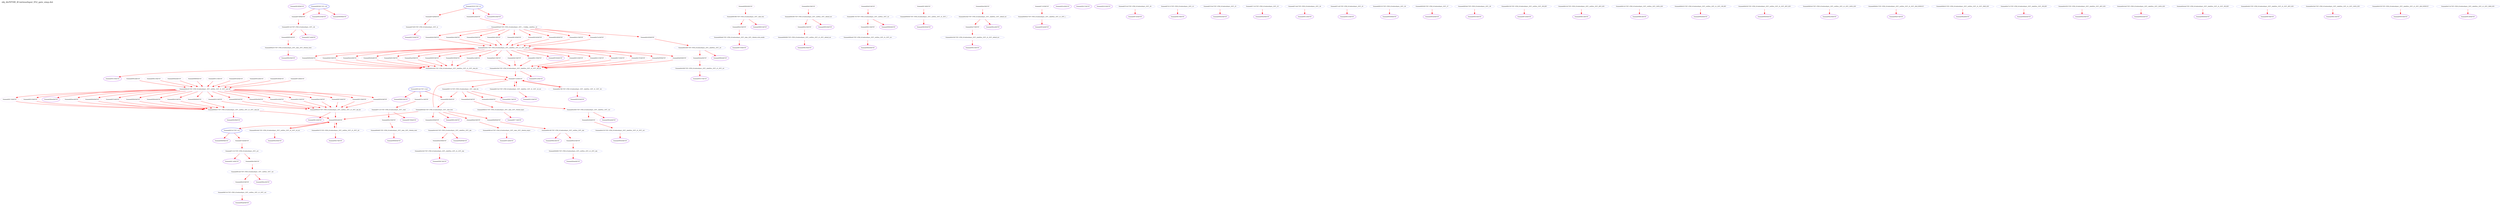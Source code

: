 digraph v3graph {
	graph	[label="obj_dir/VFSM_4ContinueInput_052_gate_simp.dot",
		 labelloc=t, labeljust=l,
		 //size="7.5,10",
		 rankdir=TB];
	n0	[fontsize=8 label="0xaaaaab965680@TOP", color=purple];
	n1	[fontsize=8 label="0xaaaaab87b8f0@TOP", color=purple, style=dotted];
	n2	[fontsize=8 label="0xaaaaab880460 TOP->clk", color=blue];
	n3	[fontsize=8 label="0xaaaaab8812e0 TOP->FSM_4ContinueInput__DOT__clk", color=blue, style=dotted];
	n4	[fontsize=8 label="0xaaaaab87ba80@TOP", color=purple, style=dotted];
	n5	[fontsize=8 label="0xaaaaab5f5020 TOP->in", color=blue];
	n6	[fontsize=8 label="0xaaaaab87bf30 TOP->FSM_4ContinueInput__DOT__in", color=blue, style=dotted];
	n7	[fontsize=8 label="0xaaaaab87bc10@TOP", color=purple, style=dotted];
	n8	[fontsize=8 label="0xaaaaab881da0 TOP->reset", color=blue];
	n9	[fontsize=8 label="0xaaaaab87c120 TOP->FSM_4ContinueInput__DOT__reset", color=blue, style=dotted];
	n10	[fontsize=8 label="0xaaaaab87bda0@TOP", color=purple, style=dotted];
	n11	[fontsize=8 label="0xaaaaab8823c0 TOP->out", color=blue];
	n12	[fontsize=8 label="0xaaaaab87c310 TOP->FSM_4ContinueInput__DOT__out", color=blue, style=dotted];
	n13	[fontsize=8 label="0xaaaaab885a60@TOP", color=purple, style=dotted];
	n14	[fontsize=8 label="0xaaaaab889a60 TOP->FSM_4ContinueInput__DOT____Vcellinp__stateMux__lut", color=blue, style=dotted];
	n15	[fontsize=8 label="0xaaaaab889f20@TOP", color=purple, style=dotted];
	n16	[fontsize=8 label="0xaaaaab88ae20 TOP->FSM_4ContinueInput__DOT__state__DOT__Module_clock", color=blue, style=dotted];
	n17	[fontsize=8 label="0xaaaaab88a220@TOP", color=purple, style=dotted];
	n18	[fontsize=8 label="0xaaaaab88af00 TOP->FSM_4ContinueInput__DOT__state__DOT__Module_reset", color=blue, style=dotted];
	n19	[fontsize=8 label="0xaaaaab88a520@TOP", color=purple, style=dotted];
	n20	[fontsize=8 label="0xaaaaab885980 TOP->FSM_4ContinueInput__DOT__state_wen", color=blue, style=dotted];
	n21	[fontsize=8 label="0xaaaaab88afe0 TOP->FSM_4ContinueInput__DOT__state__DOT__Module_write_enable", color=blue, style=dotted];
	n22	[fontsize=8 label="0xaaaaab88a820@TOP", color=purple, style=dotted];
	n23	[fontsize=8 label="0xaaaaab8857c0 TOP->FSM_4ContinueInput__DOT__state_din", color=blue, style=dotted];
	n24	[fontsize=8 label="0xaaaaab88b0c0 TOP->FSM_4ContinueInput__DOT__state__DOT__Module_input", color=blue, style=dotted];
	n25	[fontsize=8 label="0xaaaaab88ab20@TOP", color=purple, style=dotted];
	n26	[fontsize=8 label="0xaaaaab8858a0 TOP->FSM_4ContinueInput__DOT__state_dout", color=blue, style=dotted];
	n27	[fontsize=8 label="0xaaaaab88b1a0 TOP->FSM_4ContinueInput__DOT__state__DOT__Module_output", color=blue, style=dotted];
	n28	[fontsize=8 label="0xaaaaab88bc00@TOP", color=purple, style=dotted];
	n29	[fontsize=8 label="0xaaaaab88c4a0 TOP->FSM_4ContinueInput__DOT__outMux__DOT__out", color=blue, style=dotted];
	n30	[fontsize=8 label="0xaaaaab88bf00@TOP", color=purple, style=dotted];
	n31	[fontsize=8 label="0xaaaaab88c580 TOP->FSM_4ContinueInput__DOT__outMux__DOT__key", color=blue, style=dotted];
	n32	[fontsize=8 label="0xaaaaab88c820@TOP", color=purple, style=dotted];
	n33	[fontsize=8 label="0xaaaaab88d7a0 TOP->FSM_4ContinueInput__DOT__outMux__DOT__i0__DOT__out", color=blue, style=dotted];
	n34	[fontsize=8 label="0xaaaaab88cb20@TOP", color=purple, style=dotted];
	n35	[fontsize=8 label="0xaaaaab88d880 TOP->FSM_4ContinueInput__DOT__outMux__DOT__i0__DOT__key", color=blue, style=dotted];
	n36	[fontsize=8 label="0xaaaaab88ce20@TOP", color=purple, style=dotted];
	n37	[fontsize=8 label="0xaaaaab88c660 TOP->FSM_4ContinueInput__DOT__outMux__DOT__default_out", color=blue, style=dotted];
	n38	[fontsize=8 label="0xaaaaab88d960 TOP->FSM_4ContinueInput__DOT__outMux__DOT__i0__DOT__default_out", color=blue, style=dotted];
	n39	[fontsize=8 label="0xaaaaab88d120@TOP", color=purple, style=dotted];
	n40	[fontsize=8 label="0xaaaaab88c740 TOP->FSM_4ContinueInput__DOT__outMux__DOT__lut", color=blue, style=dotted];
	n41	[fontsize=8 label="0xaaaaab88da40 TOP->FSM_4ContinueInput__DOT__outMux__DOT__i0__DOT__lut", color=blue, style=dotted];
	n42	[fontsize=8 label="0xaaaaab88dea0@TOP", color=purple, style=dotted];
	n43	[fontsize=8 label="0xaaaaab88dc00 TOP->FSM_4ContinueInput__DOT__outMux__DOT__i0__DOT__pair_list", color=blue, style=dotted];
	n44	[fontsize=8 label="0xaaaaab88e3c0@TOP", color=purple, style=dotted];
	n45	[fontsize=8 label="0xaaaaab88ddc0 TOP->FSM_4ContinueInput__DOT__outMux__DOT__i0__DOT__data_list", color=blue, style=dotted];
	n46	[fontsize=8 label="0xaaaaab88ee10@TOP", color=purple, style=dotted];
	n47	[fontsize=8 label="0xaaaaab88dce0 TOP->FSM_4ContinueInput__DOT__outMux__DOT__i0__DOT__key_list", color=blue, style=dotted];
	n48	[fontsize=8 label="0xaaaaab88f860@TOP", color=purple, style=dotted];
	n49	[fontsize=8 label="0xaaaaab88fd80@TOP", color=purple, style=dotted];
	n50	[fontsize=8 label="0xaaaaab8907d0@TOP", color=purple, style=dotted];
	n51	[fontsize=8 label="0xaaaaab891220@TOP", color=purple, style=dotted];
	n52	[fontsize=8 label="0xaaaaab891740@TOP", color=purple, style=dotted];
	n53	[fontsize=8 label="0xaaaaab892190@TOP", color=purple, style=dotted];
	n54	[fontsize=8 label="0xaaaaab892be0@TOP", color=purple, style=dotted];
	n55	[fontsize=8 label="0xaaaaab893100@TOP", color=purple, style=dotted];
	n56	[fontsize=8 label="0xaaaaab893b50@TOP", color=purple, style=dotted];
	n57	[fontsize=8 label="0xaaaaab8945a0@TOP", color=purple, style=dotted];
	n58	[fontsize=8 label="0xaaaaab894ac0@TOP", color=purple, style=dotted];
	n59	[fontsize=8 label="0xaaaaab895510@TOP", color=purple, style=dotted];
	n60	[fontsize=8 label="0xaaaaab895f60@TOP", color=purple, style=dotted];
	n61	[fontsize=8 label="0xaaaaab896480@TOP", color=purple, style=dotted];
	n62	[fontsize=8 label="0xaaaaab896f50@TOP", color=purple, style=dotted];
	n63	[fontsize=8 label="0xaaaaab897a60@TOP", color=purple, style=dotted];
	n64	[fontsize=8 label="0xaaaaab897fc0@TOP", color=purple, style=dotted];
	n65	[fontsize=8 label="0xaaaaab898a90@TOP", color=purple, style=dotted];
	n66	[fontsize=8 label="0xaaaaab8995a0@TOP", color=purple, style=dotted];
	n67	[fontsize=8 label="0xaaaaab899b00@TOP", color=purple, style=dotted];
	n68	[fontsize=8 label="0xaaaaab89a5d0@TOP", color=purple, style=dotted];
	n69	[fontsize=8 label="0xaaaaab89b130@TOP", color=purple, style=dotted];
	n70	[fontsize=8 label="0xaaaaab89b6e0@TOP", color=purple, style=dotted];
	n71	[fontsize=8 label="0xaaaaab89c250@TOP", color=purple, style=dotted];
	n72	[fontsize=8 label="0xaaaaab9680e0@TOP", color=purple, style=dotted];
	n73	[fontsize=8 label="0xaaaaab89cdb0 TOP->FSM_4ContinueInput__DOT__outMux__DOT__i0__DOT__lut_out", color=blue, style=dotted];
	n74	[fontsize=8 label="0xaaaaab89cf70 TOP->FSM_4ContinueInput__DOT__outMux__DOT__i0__DOT__hit", color=blue, style=dotted];
	n75	[fontsize=8 label="0xaaaaab967ef0@TOP", color=purple, style=dotted];
	n76	[fontsize=8 label="0xaaaaab89d0d0 TOP->FSM_4ContinueInput__DOT__outMux__DOT__i0__DOT__i", color=blue, style=dotted];
	n77	[fontsize=8 label="0xaaaaab8a2d00@TOP", color=purple, style=dotted];
	n78	[fontsize=8 label="0xaaaaab8a3b60 TOP->FSM_4ContinueInput__DOT__stateMux__DOT__out", color=blue, style=dotted];
	n79	[fontsize=8 label="0xaaaaab8a3080@TOP", color=purple, style=dotted];
	n80	[fontsize=8 label="0xaaaaab8a3c80 TOP->FSM_4ContinueInput__DOT__stateMux__DOT__key", color=blue, style=dotted];
	n81	[fontsize=8 label="0xaaaaab8a3400@TOP", color=purple, style=dotted];
	n82	[fontsize=8 label="0xaaaaab8a3e80 TOP->FSM_4ContinueInput__DOT__stateMux__DOT__lut", color=blue, style=dotted];
	n83	[fontsize=8 label="0xaaaaab8a3fe0@TOP", color=purple, style=dotted];
	n84	[fontsize=8 label="0xaaaaab8a5320 TOP->FSM_4ContinueInput__DOT__stateMux__DOT__i0__DOT__out", color=blue, style=dotted];
	n85	[fontsize=8 label="0xaaaaab8a4360@TOP", color=purple, style=dotted];
	n86	[fontsize=8 label="0xaaaaab8a5440 TOP->FSM_4ContinueInput__DOT__stateMux__DOT__i0__DOT__key", color=blue, style=dotted];
	n87	[fontsize=8 label="0xaaaaab8a4720@TOP", color=purple, style=dotted];
	n88	[fontsize=8 label="0xaaaaab8a3da0 TOP->FSM_4ContinueInput__DOT__stateMux__DOT__default_out", color=blue, style=dotted];
	n89	[fontsize=8 label="0xaaaaab8a5560 TOP->FSM_4ContinueInput__DOT__stateMux__DOT__i0__DOT__default_out", color=blue, style=dotted];
	n90	[fontsize=8 label="0xaaaaab8a4ae0@TOP", color=purple, style=dotted];
	n91	[fontsize=8 label="0xaaaaab8a5680 TOP->FSM_4ContinueInput__DOT__stateMux__DOT__i0__DOT__lut", color=blue, style=dotted];
	n92	[fontsize=8 label="0xaaaaab8a5c20@TOP", color=purple, style=dotted];
	n93	[fontsize=8 label="0xaaaaab8a58c0 TOP->FSM_4ContinueInput__DOT__stateMux__DOT__i0__DOT__pair_list", color=blue, style=dotted];
	n94	[fontsize=8 label="0xaaaaab8a6530@TOP", color=purple, style=dotted];
	n95	[fontsize=8 label="0xaaaaab8a5b00 TOP->FSM_4ContinueInput__DOT__stateMux__DOT__i0__DOT__data_list", color=blue, style=dotted];
	n96	[fontsize=8 label="0xaaaaab8a7050@TOP", color=purple, style=dotted];
	n97	[fontsize=8 label="0xaaaaab8a59e0 TOP->FSM_4ContinueInput__DOT__stateMux__DOT__i0__DOT__key_list", color=blue, style=dotted];
	n98	[fontsize=8 label="0xaaaaab8a7bc0@TOP", color=purple, style=dotted];
	n99	[fontsize=8 label="0xaaaaab8a8520@TOP", color=purple, style=dotted];
	n100	[fontsize=8 label="0xaaaaab8a9090@TOP", color=purple, style=dotted];
	n101	[fontsize=8 label="0xaaaaab8a9c00@TOP", color=purple, style=dotted];
	n102	[fontsize=8 label="0xaaaaab8aa560@TOP", color=purple, style=dotted];
	n103	[fontsize=8 label="0xaaaaab8ab0d0@TOP", color=purple, style=dotted];
	n104	[fontsize=8 label="0xaaaaab8abc40@TOP", color=purple, style=dotted];
	n105	[fontsize=8 label="0xaaaaab8ac5a0@TOP", color=purple, style=dotted];
	n106	[fontsize=8 label="0xaaaaab8ad110@TOP", color=purple, style=dotted];
	n107	[fontsize=8 label="0xaaaaab8adc80@TOP", color=purple, style=dotted];
	n108	[fontsize=8 label="0xaaaaab8ae5e0@TOP", color=purple, style=dotted];
	n109	[fontsize=8 label="0xaaaaab8af150@TOP", color=purple, style=dotted];
	n110	[fontsize=8 label="0xaaaaab8afcc0@TOP", color=purple, style=dotted];
	n111	[fontsize=8 label="0xaaaaab8b0620@TOP", color=purple, style=dotted];
	n112	[fontsize=8 label="0xaaaaab8b1190@TOP", color=purple, style=dotted];
	n113	[fontsize=8 label="0xaaaaab8b1d00@TOP", color=purple, style=dotted];
	n114	[fontsize=8 label="0xaaaaab8b2660@TOP", color=purple, style=dotted];
	n115	[fontsize=8 label="0xaaaaab8b31d0@TOP", color=purple, style=dotted];
	n116	[fontsize=8 label="0xaaaaab8b3d40@TOP", color=purple, style=dotted];
	n117	[fontsize=8 label="0xaaaaab8b46a0@TOP", color=purple, style=dotted];
	n118	[fontsize=8 label="0xaaaaab8b5210@TOP", color=purple, style=dotted];
	n119	[fontsize=8 label="0xaaaaab8b5d80@TOP", color=purple, style=dotted];
	n120	[fontsize=8 label="0xaaaaab8b66e0@TOP", color=purple, style=dotted];
	n121	[fontsize=8 label="0xaaaaab8b7250@TOP", color=purple, style=dotted];
	n122	[fontsize=8 label="0xaaaaab9755b0@TOP", color=purple, style=dotted];
	n123	[fontsize=8 label="0xaaaaab8b7dc0 TOP->FSM_4ContinueInput__DOT__stateMux__DOT__i0__DOT__lut_out", color=blue, style=dotted];
	n124	[fontsize=8 label="0xaaaaab8b7f80 TOP->FSM_4ContinueInput__DOT__stateMux__DOT__i0__DOT__hit", color=blue, style=dotted];
	n125	[fontsize=8 label="0xaaaaab975430@TOP", color=purple, style=dotted];
	n126	[fontsize=8 label="0xaaaaab8b80a0 TOP->FSM_4ContinueInput__DOT__stateMux__DOT__i0__DOT__i", color=blue, style=dotted];
	n127	[fontsize=8 label="0xaaaaab965a00@TOP", color=purple];
	n128	[fontsize=8 label="0xaaaaab889b40@TOP", color=purple, style=dotted];
	n129	[fontsize=8 label="0xaaaaab8be1f0@TOP", color=purple, style=dotted];
	n130	[fontsize=8 label="0xaaaaab8be610@TOP", color=purple, style=dotted];
	n131	[fontsize=8 label="0xaaaaab8bea30@TOP", color=purple, style=dotted];
	n132	[fontsize=8 label="0xaaaaab965d30@TOP", color=purple];
	n133	[fontsize=8 label="0xaaaaab88b280@TOP", color=purple, style=dotted];
	n134	[fontsize=8 label="0xaaaaab965f70@TOP", color=purple];
	n135	[fontsize=8 label="0xaaaaab965050@TOP", color=purple];
	n136	[fontsize=8 label="0xaaaaab9669f0@TOP", color=purple];
	n137	[fontsize=8 label="0xaaaaab9662d0@TOP", color=purple];
	n138	[fontsize=8 label="0xaaaaab966620@TOP", color=purple];
	n139	[fontsize=8 label="0xaaaaab966f90@TOP", color=purple];
	n140	[fontsize=8 label="0xaaaaab9672e0@TOP", color=purple];
	n141	[fontsize=8 label="0xaaaaab967630@TOP", color=purple];
	n142	[fontsize=8 label="0xaaaaab967980@TOP", color=purple];
	n143	[fontsize=8 label="0xaaaaab967cd0@TOP", color=purple];
	n144	[fontsize=8 label="0xaaaaab967de0@TOP", color=purple];
	n145	[fontsize=8 label="0xaaaaab87b1e0 TOP->FSM_4ContinueInput__DOT__S0", color=blue, style=dotted];
	n146	[fontsize=8 label="0xaaaaab9847f0@TOP", color=purple];
	n147	[fontsize=8 label="0xaaaaab87d110 TOP->FSM_4ContinueInput__DOT__S1", color=blue, style=dotted];
	n148	[fontsize=8 label="0xaaaaab984b40@TOP", color=purple];
	n149	[fontsize=8 label="0xaaaaab87d2a0 TOP->FSM_4ContinueInput__DOT__S2", color=blue, style=dotted];
	n150	[fontsize=8 label="0xaaaaab984e90@TOP", color=purple];
	n151	[fontsize=8 label="0xaaaaab87c7a0 TOP->FSM_4ContinueInput__DOT__S3", color=blue, style=dotted];
	n152	[fontsize=8 label="0xaaaaab9851e0@TOP", color=purple];
	n153	[fontsize=8 label="0xaaaaab87c4a0 TOP->FSM_4ContinueInput__DOT__S4", color=blue, style=dotted];
	n154	[fontsize=8 label="0xaaaaab985530@TOP", color=purple];
	n155	[fontsize=8 label="0xaaaaab87cc40 TOP->FSM_4ContinueInput__DOT__S5", color=blue, style=dotted];
	n156	[fontsize=8 label="0xaaaaab985880@TOP", color=purple];
	n157	[fontsize=8 label="0xaaaaab885520 TOP->FSM_4ContinueInput__DOT__S6", color=blue, style=dotted];
	n158	[fontsize=8 label="0xaaaaab985bd0@TOP", color=purple];
	n159	[fontsize=8 label="0xaaaaab885600 TOP->FSM_4ContinueInput__DOT__S7", color=blue, style=dotted];
	n160	[fontsize=8 label="0xaaaaab985f20@TOP", color=purple];
	n161	[fontsize=8 label="0xaaaaab8856e0 TOP->FSM_4ContinueInput__DOT__S8", color=blue, style=dotted];
	n162	[fontsize=8 label="0xaaaaab986270@TOP", color=purple];
	n163	[fontsize=8 label="0xaaaaab9865c0@TOP", color=purple];
	n164	[fontsize=8 label="0xaaaaab986910@TOP", color=purple];
	n165	[fontsize=8 label="0xaaaaab986c60@TOP", color=purple];
	n166	[fontsize=8 label="0xaaaaab986fb0@TOP", color=purple];
	n167	[fontsize=8 label="0xaaaaab987300@TOP", color=purple];
	n168	[fontsize=8 label="0xaaaaab987710@TOP", color=purple];
	n169	[fontsize=8 label="0xaaaaab987ae0@TOP", color=purple];
	n170	[fontsize=8 label="0xaaaaab987ed0@TOP", color=purple];
	n171	[fontsize=8 label="0xaaaaab88c200 TOP->FSM_4ContinueInput__DOT__outMux__DOT__NR_KEY", color=blue, style=dotted];
	n172	[fontsize=8 label="0xaaaaab9882c0@TOP", color=purple];
	n173	[fontsize=8 label="0xaaaaab88c2e0 TOP->FSM_4ContinueInput__DOT__outMux__DOT__KEY_LEN", color=blue, style=dotted];
	n174	[fontsize=8 label="0xaaaaab9886c0@TOP", color=purple];
	n175	[fontsize=8 label="0xaaaaab88c3c0 TOP->FSM_4ContinueInput__DOT__outMux__DOT__DATA_LEN", color=blue, style=dotted];
	n176	[fontsize=8 label="0xaaaaab988ac0@TOP", color=purple];
	n177	[fontsize=8 label="0xaaaaab988ec0@TOP", color=purple];
	n178	[fontsize=8 label="0xaaaaab9892d0@TOP", color=purple];
	n179	[fontsize=8 label="0xaaaaab9896d0@TOP", color=purple];
	n180	[fontsize=8 label="0xaaaaab989a80@TOP", color=purple];
	n181	[fontsize=8 label="0xaaaaab88d420 TOP->FSM_4ContinueInput__DOT__outMux__DOT__i0__DOT__NR_KEY", color=blue, style=dotted];
	n182	[fontsize=8 label="0xaaaaab989e90@TOP", color=purple];
	n183	[fontsize=8 label="0xaaaaab88d500 TOP->FSM_4ContinueInput__DOT__outMux__DOT__i0__DOT__KEY_LEN", color=blue, style=dotted];
	n184	[fontsize=8 label="0xaaaaab98a260@TOP", color=purple];
	n185	[fontsize=8 label="0xaaaaab88d5e0 TOP->FSM_4ContinueInput__DOT__outMux__DOT__i0__DOT__DATA_LEN", color=blue, style=dotted];
	n186	[fontsize=8 label="0xaaaaab98a670@TOP", color=purple];
	n187	[fontsize=8 label="0xaaaaab88d6c0 TOP->FSM_4ContinueInput__DOT__outMux__DOT__i0__DOT__HAS_DEFAULT", color=blue, style=dotted];
	n188	[fontsize=8 label="0xaaaaab98aab0@TOP", color=purple];
	n189	[fontsize=8 label="0xaaaaab98aea0@TOP", color=purple];
	n190	[fontsize=8 label="0xaaaaab98b290@TOP", color=purple];
	n191	[fontsize=8 label="0xaaaaab98b6e0@TOP", color=purple];
	n192	[fontsize=8 label="0xaaaaab98baf0@TOP", color=purple];
	n193	[fontsize=8 label="0xaaaaab88db20 TOP->FSM_4ContinueInput__DOT__outMux__DOT__i0__DOT__PAIR_LEN", color=blue, style=dotted];
	n194	[fontsize=8 label="0xaaaaab98bed0@TOP", color=purple];
	n195	[fontsize=8 label="0xaaaaab98c2e0@TOP", color=purple];
	n196	[fontsize=8 label="0xaaaaab98c6f0@TOP", color=purple];
	n197	[fontsize=8 label="0xaaaaab98cb00@TOP", color=purple];
	n198	[fontsize=8 label="0xaaaaab98cf70@TOP", color=purple];
	n199	[fontsize=8 label="0xaaaaab98d360@TOP", color=purple];
	n200	[fontsize=8 label="0xaaaaab98d8a0@TOP", color=purple];
	n201	[fontsize=8 label="0xaaaaab8a37c0 TOP->FSM_4ContinueInput__DOT__stateMux__DOT__NR_KEY", color=blue, style=dotted];
	n202	[fontsize=8 label="0xaaaaab98dc90@TOP", color=purple];
	n203	[fontsize=8 label="0xaaaaab8a3920 TOP->FSM_4ContinueInput__DOT__stateMux__DOT__KEY_LEN", color=blue, style=dotted];
	n204	[fontsize=8 label="0xaaaaab98e0a0@TOP", color=purple];
	n205	[fontsize=8 label="0xaaaaab8a3a40 TOP->FSM_4ContinueInput__DOT__stateMux__DOT__DATA_LEN", color=blue, style=dotted];
	n206	[fontsize=8 label="0xaaaaab98e4a0@TOP", color=purple];
	n207	[fontsize=8 label="0xaaaaab98e890@TOP", color=purple];
	n208	[fontsize=8 label="0xaaaaab98eca0@TOP", color=purple];
	n209	[fontsize=8 label="0xaaaaab98f0a0@TOP", color=purple];
	n210	[fontsize=8 label="0xaaaaab98f460@TOP", color=purple];
	n211	[fontsize=8 label="0xaaaaab8a4ea0 TOP->FSM_4ContinueInput__DOT__stateMux__DOT__i0__DOT__NR_KEY", color=blue, style=dotted];
	n212	[fontsize=8 label="0xaaaaab98f7f0@TOP", color=purple];
	n213	[fontsize=8 label="0xaaaaab8a4fc0 TOP->FSM_4ContinueInput__DOT__stateMux__DOT__i0__DOT__KEY_LEN", color=blue, style=dotted];
	n214	[fontsize=8 label="0xaaaaab98fc10@TOP", color=purple];
	n215	[fontsize=8 label="0xaaaaab8a50e0 TOP->FSM_4ContinueInput__DOT__stateMux__DOT__i0__DOT__DATA_LEN", color=blue, style=dotted];
	n216	[fontsize=8 label="0xaaaaab990030@TOP", color=purple];
	n217	[fontsize=8 label="0xaaaaab8a5200 TOP->FSM_4ContinueInput__DOT__stateMux__DOT__i0__DOT__HAS_DEFAULT", color=blue, style=dotted];
	n218	[fontsize=8 label="0xaaaaab990440@TOP", color=purple];
	n219	[fontsize=8 label="0xaaaaab990870@TOP", color=purple];
	n220	[fontsize=8 label="0xaaaaab990c50@TOP", color=purple];
	n221	[fontsize=8 label="0xaaaaab991070@TOP", color=purple];
	n222	[fontsize=8 label="0xaaaaab991480@TOP", color=purple];
	n223	[fontsize=8 label="0xaaaaab8a57a0 TOP->FSM_4ContinueInput__DOT__stateMux__DOT__i0__DOT__PAIR_LEN", color=blue, style=dotted];
	n224	[fontsize=8 label="0xaaaaab9918b0@TOP", color=purple];
	n225	[fontsize=8 label="0xaaaaab991ce0@TOP", color=purple];
	n226	[fontsize=8 label="0xaaaaab992100@TOP", color=purple];
	n227	[fontsize=8 label="0xaaaaab992530@TOP", color=purple];
	n228	[fontsize=8 label="0xaaaaab992930@TOP", color=purple];
	n229	[fontsize=8 label="0xaaaaab992da0@TOP", color=purple];
	n1 -> n3 [fontsize=8 label="" weight=1 color=red];
	n2 -> n1 [fontsize=8 label="" weight=1 color=red];
	n2 -> n132 [fontsize=8 label="" weight=1 color=red];
	n2 -> n136 [fontsize=8 label="" weight=1 color=red];
	n3 -> n15 [fontsize=8 label="" weight=1 color=red];
	n3 -> n140 [fontsize=8 label="" weight=1 color=red];
	n4 -> n6 [fontsize=8 label="" weight=1 color=red];
	n5 -> n4 [fontsize=8 label="" weight=1 color=red];
	n5 -> n13 [fontsize=8 label="" weight=9 color=red];
	n5 -> n137 [fontsize=8 label="" weight=1 color=red];
	n6 -> n141 [fontsize=8 label="" weight=1 color=red];
	n7 -> n9 [fontsize=8 label="" weight=1 color=red];
	n8 -> n7 [fontsize=8 label="" weight=1 color=red];
	n8 -> n133 [fontsize=8 label="" weight=1 color=red];
	n8 -> n138 [fontsize=8 label="" weight=1 color=red];
	n9 -> n17 [fontsize=8 label="" weight=1 color=red];
	n9 -> n142 [fontsize=8 label="" weight=1 color=red];
	n10 -> n12 [fontsize=8 label="" weight=1 color=red];
	n11 -> n10 [fontsize=8 label="" weight=1 color=red];
	n11 -> n139 [fontsize=8 label="" weight=1 color=red];
	n12 -> n28 [fontsize=8 label="" weight=1 color=red];
	n12 -> n143 [fontsize=8 label="" weight=1 color=red];
	n13 -> n14 [fontsize=8 label="" weight=1 color=red];
	n14 -> n81 [fontsize=8 label="" weight=1 color=red];
	n14 -> n92 [fontsize=8 label="" weight=1 color=red];
	n14 -> n98 [fontsize=8 label="" weight=1 color=red];
	n14 -> n101 [fontsize=8 label="" weight=1 color=red];
	n14 -> n104 [fontsize=8 label="" weight=1 color=red];
	n14 -> n107 [fontsize=8 label="" weight=1 color=red];
	n14 -> n110 [fontsize=8 label="" weight=1 color=red];
	n14 -> n113 [fontsize=8 label="" weight=1 color=red];
	n14 -> n116 [fontsize=8 label="" weight=1 color=red];
	n14 -> n119 [fontsize=8 label="" weight=1 color=red];
	n15 -> n16 [fontsize=8 label="" weight=1 color=red];
	n16 -> n165 [fontsize=8 label="" weight=1 color=red];
	n17 -> n18 [fontsize=8 label="" weight=1 color=red];
	n18 -> n166 [fontsize=8 label="" weight=1 color=red];
	n19 -> n21 [fontsize=8 label="" weight=1 color=red];
	n20 -> n19 [fontsize=8 label="" weight=1 color=red];
	n20 -> n164 [fontsize=8 label="" weight=1 color=red];
	n21 -> n167 [fontsize=8 label="" weight=1 color=red];
	n22 -> n24 [fontsize=8 label="" weight=1 color=red];
	n23 -> n22 [fontsize=8 label="" weight=1 color=red];
	n23 -> n77 [fontsize=8 label="" weight=1 color=red];
	n23 -> n133 [fontsize=8 label="" weight=1 color=red];
	n23 -> n162 [fontsize=8 label="" weight=1 color=red];
	n24 -> n168 [fontsize=8 label="" weight=1 color=red];
	n25 -> n27 [fontsize=8 label="" weight=1 color=red];
	n26 -> n25 [fontsize=8 label="" weight=1 color=red];
	n26 -> n30 [fontsize=8 label="" weight=1 color=red];
	n26 -> n72 [fontsize=8 label="" weight=18 color=red];
	n26 -> n79 [fontsize=8 label="" weight=1 color=red];
	n26 -> n122 [fontsize=8 label="" weight=18 color=red];
	n26 -> n163 [fontsize=8 label="" weight=1 color=red];
	n27 -> n169 [fontsize=8 label="" weight=1 color=red];
	n28 -> n29 [fontsize=8 label="" weight=1 color=red];
	n29 -> n32 [fontsize=8 label="" weight=1 color=red];
	n29 -> n176 [fontsize=8 label="" weight=1 color=red];
	n30 -> n31 [fontsize=8 label="" weight=1 color=red];
	n31 -> n34 [fontsize=8 label="" weight=1 color=red];
	n31 -> n177 [fontsize=8 label="" weight=1 color=red];
	n32 -> n33 [fontsize=8 label="" weight=1 color=red];
	n33 -> n188 [fontsize=8 label="" weight=1 color=red];
	n34 -> n35 [fontsize=8 label="" weight=1 color=red];
	n35 -> n189 [fontsize=8 label="" weight=1 color=red];
	n36 -> n38 [fontsize=8 label="" weight=1 color=red];
	n37 -> n36 [fontsize=8 label="" weight=1 color=red];
	n37 -> n178 [fontsize=8 label="" weight=1 color=red];
	n38 -> n190 [fontsize=8 label="" weight=1 color=red];
	n39 -> n41 [fontsize=8 label="" weight=1 color=red];
	n40 -> n39 [fontsize=8 label="" weight=1 color=red];
	n40 -> n179 [fontsize=8 label="" weight=1 color=red];
	n41 -> n191 [fontsize=8 label="" weight=1 color=red];
	n42 -> n43 [fontsize=8 label="" weight=1 color=red];
	n43 -> n44 [fontsize=8 label="" weight=1 color=red];
	n43 -> n46 [fontsize=8 label="" weight=1 color=red];
	n43 -> n49 [fontsize=8 label="" weight=1 color=red];
	n43 -> n50 [fontsize=8 label="" weight=1 color=red];
	n43 -> n52 [fontsize=8 label="" weight=1 color=red];
	n43 -> n53 [fontsize=8 label="" weight=1 color=red];
	n43 -> n55 [fontsize=8 label="" weight=1 color=red];
	n43 -> n56 [fontsize=8 label="" weight=1 color=red];
	n43 -> n58 [fontsize=8 label="" weight=1 color=red];
	n43 -> n59 [fontsize=8 label="" weight=1 color=red];
	n43 -> n61 [fontsize=8 label="" weight=1 color=red];
	n43 -> n62 [fontsize=8 label="" weight=1 color=red];
	n43 -> n64 [fontsize=8 label="" weight=1 color=red];
	n43 -> n65 [fontsize=8 label="" weight=1 color=red];
	n43 -> n67 [fontsize=8 label="" weight=1 color=red];
	n43 -> n68 [fontsize=8 label="" weight=1 color=red];
	n43 -> n70 [fontsize=8 label="" weight=1 color=red];
	n43 -> n71 [fontsize=8 label="" weight=1 color=red];
	n43 -> n194 [fontsize=8 label="" weight=1 color=red];
	n44 -> n45 [fontsize=8 label="" weight=1 color=red];
	n45 -> n72 [fontsize=8 label="" weight=9 color=red];
	n45 -> n196 [fontsize=8 label="" weight=1 color=red];
	n46 -> n47 [fontsize=8 label="" weight=1 color=red];
	n47 -> n72 [fontsize=8 label="" weight=18 color=red];
	n47 -> n195 [fontsize=8 label="" weight=1 color=red];
	n48 -> n43 [fontsize=8 label="" weight=1 color=red];
	n49 -> n45 [fontsize=8 label="" weight=1 color=red];
	n50 -> n47 [fontsize=8 label="" weight=1 color=red];
	n51 -> n43 [fontsize=8 label="" weight=1 color=red];
	n52 -> n45 [fontsize=8 label="" weight=1 color=red];
	n53 -> n47 [fontsize=8 label="" weight=1 color=red];
	n54 -> n43 [fontsize=8 label="" weight=1 color=red];
	n55 -> n45 [fontsize=8 label="" weight=1 color=red];
	n56 -> n47 [fontsize=8 label="" weight=1 color=red];
	n57 -> n43 [fontsize=8 label="" weight=1 color=red];
	n58 -> n45 [fontsize=8 label="" weight=1 color=red];
	n59 -> n47 [fontsize=8 label="" weight=1 color=red];
	n60 -> n43 [fontsize=8 label="" weight=1 color=red];
	n61 -> n45 [fontsize=8 label="" weight=1 color=red];
	n62 -> n47 [fontsize=8 label="" weight=1 color=red];
	n63 -> n43 [fontsize=8 label="" weight=1 color=red];
	n64 -> n45 [fontsize=8 label="" weight=1 color=red];
	n65 -> n47 [fontsize=8 label="" weight=1 color=red];
	n66 -> n43 [fontsize=8 label="" weight=1 color=red];
	n67 -> n45 [fontsize=8 label="" weight=1 color=red];
	n68 -> n47 [fontsize=8 label="" weight=1 color=red];
	n69 -> n43 [fontsize=8 label="" weight=1 color=red];
	n70 -> n45 [fontsize=8 label="" weight=1 color=red];
	n71 -> n47 [fontsize=8 label="" weight=1 color=red];
	n72 -> n73 [fontsize=8 label="" weight=9 color=red];
	n72 -> n74 [fontsize=8 label="" weight=9 color=red];
	n72 -> n11 [fontsize=8 label="" weight=1 color=red];
	n73 -> n72 [fontsize=8 label="" weight=9 color=red];
	n73 -> n197 [fontsize=8 label="" weight=1 color=red];
	n74 -> n72 [fontsize=8 label="" weight=9 color=red];
	n74 -> n198 [fontsize=8 label="" weight=1 color=red];
	n75 -> n76 [fontsize=8 label="" weight=1 color=red];
	n76 -> n199 [fontsize=8 label="" weight=1 color=red];
	n77 -> n78 [fontsize=8 label="" weight=1 color=red];
	n78 -> n83 [fontsize=8 label="" weight=1 color=red];
	n78 -> n206 [fontsize=8 label="" weight=1 color=red];
	n79 -> n80 [fontsize=8 label="" weight=1 color=red];
	n80 -> n85 [fontsize=8 label="" weight=1 color=red];
	n80 -> n207 [fontsize=8 label="" weight=1 color=red];
	n81 -> n82 [fontsize=8 label="" weight=1 color=red];
	n82 -> n90 [fontsize=8 label="" weight=1 color=red];
	n82 -> n209 [fontsize=8 label="" weight=1 color=red];
	n83 -> n84 [fontsize=8 label="" weight=1 color=red];
	n84 -> n218 [fontsize=8 label="" weight=1 color=red];
	n85 -> n86 [fontsize=8 label="" weight=1 color=red];
	n86 -> n219 [fontsize=8 label="" weight=1 color=red];
	n87 -> n89 [fontsize=8 label="" weight=1 color=red];
	n88 -> n87 [fontsize=8 label="" weight=1 color=red];
	n88 -> n208 [fontsize=8 label="" weight=1 color=red];
	n89 -> n220 [fontsize=8 label="" weight=1 color=red];
	n90 -> n91 [fontsize=8 label="" weight=1 color=red];
	n91 -> n221 [fontsize=8 label="" weight=1 color=red];
	n92 -> n93 [fontsize=8 label="" weight=1 color=red];
	n93 -> n94 [fontsize=8 label="" weight=1 color=red];
	n93 -> n96 [fontsize=8 label="" weight=1 color=red];
	n93 -> n99 [fontsize=8 label="" weight=1 color=red];
	n93 -> n100 [fontsize=8 label="" weight=1 color=red];
	n93 -> n102 [fontsize=8 label="" weight=1 color=red];
	n93 -> n103 [fontsize=8 label="" weight=1 color=red];
	n93 -> n105 [fontsize=8 label="" weight=1 color=red];
	n93 -> n106 [fontsize=8 label="" weight=1 color=red];
	n93 -> n108 [fontsize=8 label="" weight=1 color=red];
	n93 -> n109 [fontsize=8 label="" weight=1 color=red];
	n93 -> n111 [fontsize=8 label="" weight=1 color=red];
	n93 -> n112 [fontsize=8 label="" weight=1 color=red];
	n93 -> n114 [fontsize=8 label="" weight=1 color=red];
	n93 -> n115 [fontsize=8 label="" weight=1 color=red];
	n93 -> n117 [fontsize=8 label="" weight=1 color=red];
	n93 -> n118 [fontsize=8 label="" weight=1 color=red];
	n93 -> n120 [fontsize=8 label="" weight=1 color=red];
	n93 -> n121 [fontsize=8 label="" weight=1 color=red];
	n93 -> n224 [fontsize=8 label="" weight=1 color=red];
	n94 -> n95 [fontsize=8 label="" weight=1 color=red];
	n95 -> n122 [fontsize=8 label="" weight=9 color=red];
	n95 -> n226 [fontsize=8 label="" weight=1 color=red];
	n96 -> n97 [fontsize=8 label="" weight=1 color=red];
	n97 -> n122 [fontsize=8 label="" weight=18 color=red];
	n97 -> n225 [fontsize=8 label="" weight=1 color=red];
	n98 -> n93 [fontsize=8 label="" weight=1 color=red];
	n99 -> n95 [fontsize=8 label="" weight=1 color=red];
	n100 -> n97 [fontsize=8 label="" weight=1 color=red];
	n101 -> n93 [fontsize=8 label="" weight=1 color=red];
	n102 -> n95 [fontsize=8 label="" weight=1 color=red];
	n103 -> n97 [fontsize=8 label="" weight=1 color=red];
	n104 -> n93 [fontsize=8 label="" weight=1 color=red];
	n105 -> n95 [fontsize=8 label="" weight=1 color=red];
	n106 -> n97 [fontsize=8 label="" weight=1 color=red];
	n107 -> n93 [fontsize=8 label="" weight=1 color=red];
	n108 -> n95 [fontsize=8 label="" weight=1 color=red];
	n109 -> n97 [fontsize=8 label="" weight=1 color=red];
	n110 -> n93 [fontsize=8 label="" weight=1 color=red];
	n111 -> n95 [fontsize=8 label="" weight=1 color=red];
	n112 -> n97 [fontsize=8 label="" weight=1 color=red];
	n113 -> n93 [fontsize=8 label="" weight=1 color=red];
	n114 -> n95 [fontsize=8 label="" weight=1 color=red];
	n115 -> n97 [fontsize=8 label="" weight=1 color=red];
	n116 -> n93 [fontsize=8 label="" weight=1 color=red];
	n117 -> n95 [fontsize=8 label="" weight=1 color=red];
	n118 -> n97 [fontsize=8 label="" weight=1 color=red];
	n119 -> n93 [fontsize=8 label="" weight=1 color=red];
	n120 -> n95 [fontsize=8 label="" weight=1 color=red];
	n121 -> n97 [fontsize=8 label="" weight=1 color=red];
	n122 -> n123 [fontsize=8 label="" weight=9 color=red];
	n122 -> n124 [fontsize=8 label="" weight=9 color=red];
	n122 -> n23 [fontsize=8 label="" weight=1 color=red];
	n123 -> n122 [fontsize=8 label="" weight=9 color=red];
	n123 -> n227 [fontsize=8 label="" weight=1 color=red];
	n124 -> n122 [fontsize=8 label="" weight=9 color=red];
	n124 -> n228 [fontsize=8 label="" weight=1 color=red];
	n125 -> n126 [fontsize=8 label="" weight=1 color=red];
	n126 -> n229 [fontsize=8 label="" weight=1 color=red];
	n128 -> n20 [fontsize=8 label="" weight=1 color=red];
	n129 -> n37 [fontsize=8 label="" weight=1 color=red];
	n130 -> n40 [fontsize=8 label="" weight=1 color=red];
	n131 -> n88 [fontsize=8 label="" weight=1 color=red];
	n133 -> n26 [fontsize=8 label="" weight=1 color=red];
	n145 -> n144 [fontsize=8 label="" weight=1 color=red];
	n147 -> n146 [fontsize=8 label="" weight=1 color=red];
	n149 -> n148 [fontsize=8 label="" weight=1 color=red];
	n151 -> n150 [fontsize=8 label="" weight=1 color=red];
	n153 -> n152 [fontsize=8 label="" weight=1 color=red];
	n155 -> n154 [fontsize=8 label="" weight=1 color=red];
	n157 -> n156 [fontsize=8 label="" weight=1 color=red];
	n159 -> n158 [fontsize=8 label="" weight=1 color=red];
	n161 -> n160 [fontsize=8 label="" weight=1 color=red];
	n171 -> n170 [fontsize=8 label="" weight=1 color=red];
	n173 -> n172 [fontsize=8 label="" weight=1 color=red];
	n175 -> n174 [fontsize=8 label="" weight=1 color=red];
	n181 -> n180 [fontsize=8 label="" weight=1 color=red];
	n183 -> n182 [fontsize=8 label="" weight=1 color=red];
	n185 -> n184 [fontsize=8 label="" weight=1 color=red];
	n187 -> n186 [fontsize=8 label="" weight=1 color=red];
	n193 -> n192 [fontsize=8 label="" weight=1 color=red];
	n201 -> n200 [fontsize=8 label="" weight=1 color=red];
	n203 -> n202 [fontsize=8 label="" weight=1 color=red];
	n205 -> n204 [fontsize=8 label="" weight=1 color=red];
	n211 -> n210 [fontsize=8 label="" weight=1 color=red];
	n213 -> n212 [fontsize=8 label="" weight=1 color=red];
	n215 -> n214 [fontsize=8 label="" weight=1 color=red];
	n217 -> n216 [fontsize=8 label="" weight=1 color=red];
	n223 -> n222 [fontsize=8 label="" weight=1 color=red];
}

